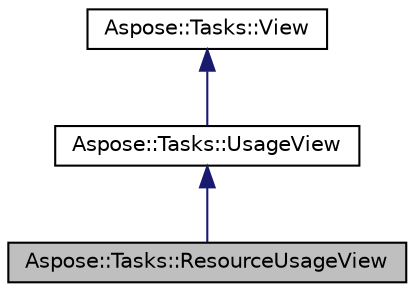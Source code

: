 digraph "Aspose::Tasks::ResourceUsageView"
{
 // LATEX_PDF_SIZE
  edge [fontname="Helvetica",fontsize="10",labelfontname="Helvetica",labelfontsize="10"];
  node [fontname="Helvetica",fontsize="10",shape=record];
  Node1 [label="Aspose::Tasks::ResourceUsageView",height=0.2,width=0.4,color="black", fillcolor="grey75", style="filled", fontcolor="black",tooltip="Represents resource usage view in a project."];
  Node2 -> Node1 [dir="back",color="midnightblue",fontsize="10",style="solid",fontname="Helvetica"];
  Node2 [label="Aspose::Tasks::UsageView",height=0.2,width=0.4,color="black", fillcolor="white", style="filled",URL="$class_aspose_1_1_tasks_1_1_usage_view.html",tooltip="Represent a usage view in a project."];
  Node3 -> Node2 [dir="back",color="midnightblue",fontsize="10",style="solid",fontname="Helvetica"];
  Node3 [label="Aspose::Tasks::View",height=0.2,width=0.4,color="black", fillcolor="white", style="filled",URL="$class_aspose_1_1_tasks_1_1_view.html",tooltip="Represents a view in Project."];
}
